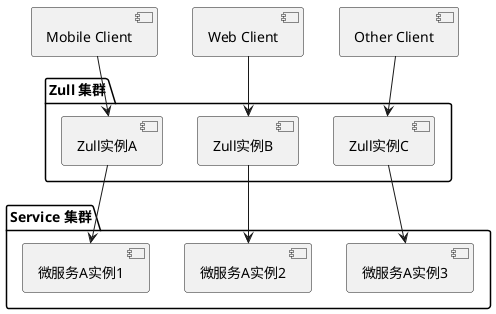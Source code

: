 @startuml
package "Zull 集群" {
[Zull实例A]
[Zull实例B]
[Zull实例C]
}
package "Service 集群" {
[微服务A实例1]
[微服务A实例2]
[微服务A实例3]
}
[Mobile Client]-->[Zull实例A]
[Web Client]-->[Zull实例B]
[Other Client]-->[Zull实例C]

[Zull实例A]-->[微服务A实例1]
[Zull实例B]-->[微服务A实例2]
[Zull实例C]-->[微服务A实例3]

@enduml